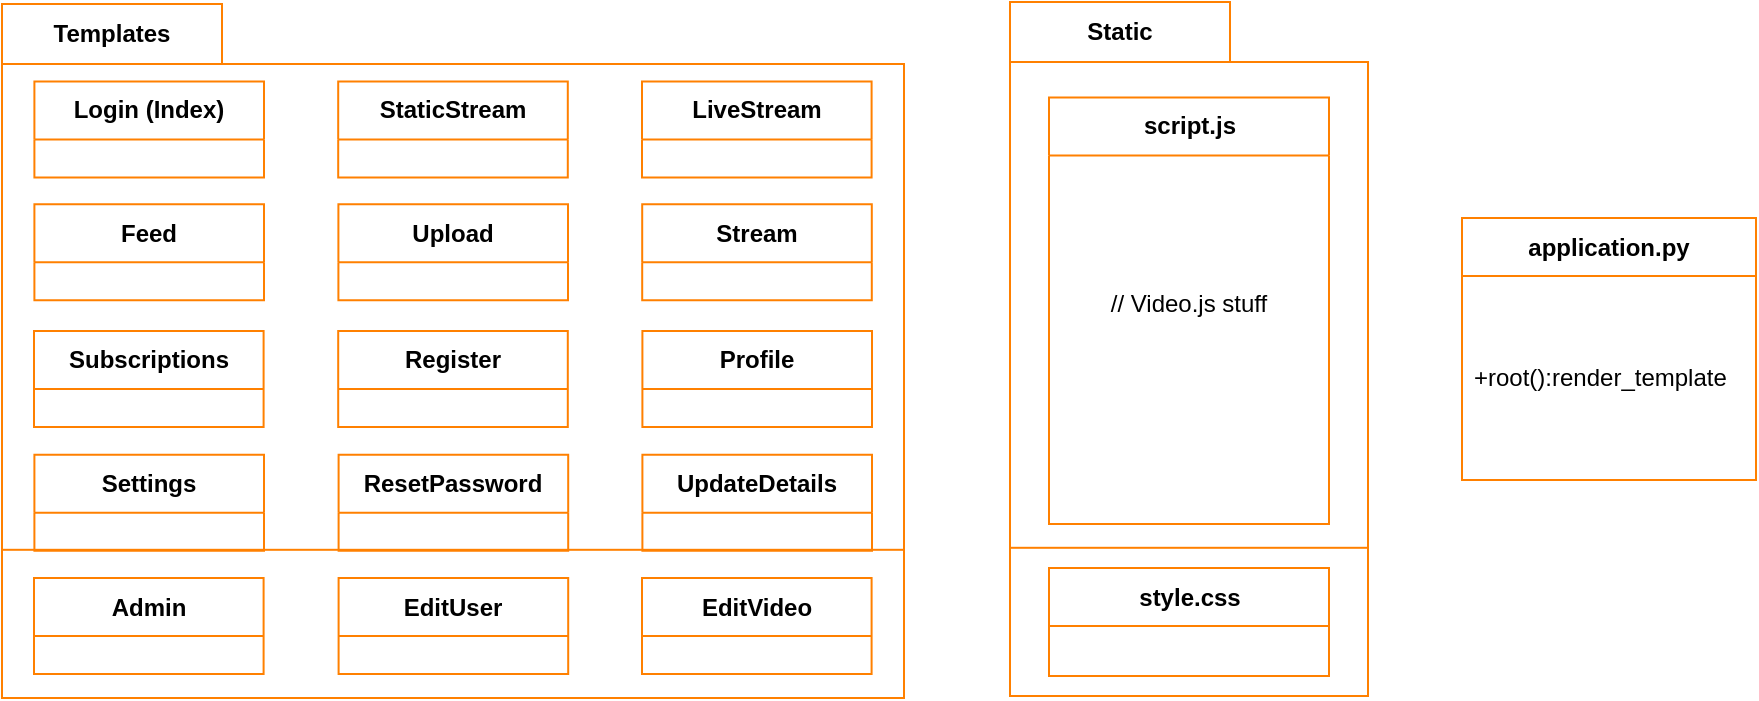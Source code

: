 <mxfile version="24.7.16">
  <diagram name="Page-1" id="DERIRQ6HwPs8k5mACWTO">
    <mxGraphModel dx="1034" dy="1107" grid="0" gridSize="10" guides="1" tooltips="1" connect="1" arrows="1" fold="1" page="0" pageScale="1" pageWidth="850" pageHeight="1100" math="0" shadow="0">
      <root>
        <mxCell id="0" />
        <mxCell id="1" parent="0" />
        <mxCell id="czp1n6SBM71Q5TVRjh1F-33" value="&lt;div&gt;application.py&lt;/div&gt;" style="swimlane;fontStyle=1;align=center;verticalAlign=middle;childLayout=stackLayout;horizontal=1;startSize=29;horizontalStack=0;resizeParent=1;resizeParentMax=0;resizeLast=0;collapsible=0;marginBottom=0;html=1;whiteSpace=wrap;strokeColor=#FF8000;" parent="1" vertex="1">
          <mxGeometry x="504" y="50" width="147" height="131" as="geometry" />
        </mxCell>
        <mxCell id="czp1n6SBM71Q5TVRjh1F-35" value="+root():render_template" style="text;html=1;strokeColor=#FF8000;fillColor=none;align=left;verticalAlign=middle;spacingLeft=4;spacingRight=4;overflow=hidden;rotatable=0;points=[[0,0.5],[1,0.5]];portConstraint=eastwest;whiteSpace=wrap;" parent="czp1n6SBM71Q5TVRjh1F-33" vertex="1">
          <mxGeometry y="29" width="147" height="102" as="geometry" />
        </mxCell>
        <mxCell id="czp1n6SBM71Q5TVRjh1F-36" value="Static" style="shape=folder;fontStyle=1;tabWidth=110;tabHeight=30;tabPosition=left;html=1;boundedLbl=1;labelInHeader=1;container=1;collapsible=0;whiteSpace=wrap;strokeColor=#FF8000;" parent="1" vertex="1">
          <mxGeometry x="278" y="-58" width="179" height="347" as="geometry" />
        </mxCell>
        <mxCell id="czp1n6SBM71Q5TVRjh1F-37" value="// Video.js stuff" style="html=1;strokeColor=#FF8000;resizeWidth=1;resizeHeight=1;fillColor=none;part=1;connectable=0;allowArrows=0;deletable=0;whiteSpace=wrap;" parent="czp1n6SBM71Q5TVRjh1F-36" vertex="1">
          <mxGeometry width="179.0" height="242.9" relative="1" as="geometry">
            <mxPoint y="30" as="offset" />
          </mxGeometry>
        </mxCell>
        <mxCell id="czp1n6SBM71Q5TVRjh1F-44" value="script.js" style="swimlane;fontStyle=1;align=center;verticalAlign=middle;childLayout=stackLayout;horizontal=1;startSize=29;horizontalStack=0;resizeParent=1;resizeParentMax=0;resizeLast=0;collapsible=0;marginBottom=0;html=1;whiteSpace=wrap;strokeColor=#FF8000;" parent="czp1n6SBM71Q5TVRjh1F-36" vertex="1">
          <mxGeometry x="19.5" y="47.74" width="140" height="213.26" as="geometry" />
        </mxCell>
        <mxCell id="czp1n6SBM71Q5TVRjh1F-40" value="style.css" style="swimlane;fontStyle=1;align=center;verticalAlign=middle;childLayout=stackLayout;horizontal=1;startSize=29;horizontalStack=0;resizeParent=1;resizeParentMax=0;resizeLast=0;collapsible=0;marginBottom=0;html=1;whiteSpace=wrap;strokeColor=#FF8000;" parent="czp1n6SBM71Q5TVRjh1F-36" vertex="1">
          <mxGeometry x="19.5" y="283" width="140" height="54" as="geometry" />
        </mxCell>
        <mxCell id="czp1n6SBM71Q5TVRjh1F-4" value="Templates" style="shape=folder;fontStyle=1;tabWidth=110;tabHeight=30;tabPosition=left;html=1;boundedLbl=1;labelInHeader=1;container=1;collapsible=0;whiteSpace=wrap;strokeColor=#FF8000;" parent="1" vertex="1">
          <mxGeometry x="-226" y="-57" width="451" height="347" as="geometry" />
        </mxCell>
        <mxCell id="czp1n6SBM71Q5TVRjh1F-5" value="" style="html=1;strokeColor=#FF8000;resizeWidth=1;resizeHeight=1;fillColor=none;part=1;connectable=0;allowArrows=0;deletable=0;whiteSpace=wrap;" parent="czp1n6SBM71Q5TVRjh1F-4" vertex="1">
          <mxGeometry width="451" height="242.9" relative="1" as="geometry">
            <mxPoint y="30" as="offset" />
          </mxGeometry>
        </mxCell>
        <mxCell id="czp1n6SBM71Q5TVRjh1F-6" value="&lt;div&gt;StaticStream&lt;/div&gt;" style="swimlane;fontStyle=1;align=center;verticalAlign=middle;childLayout=stackLayout;horizontal=1;startSize=29;horizontalStack=0;resizeParent=1;resizeParentMax=0;resizeLast=0;collapsible=0;marginBottom=0;html=1;whiteSpace=wrap;strokeColor=#FF8000;" parent="czp1n6SBM71Q5TVRjh1F-4" vertex="1">
          <mxGeometry x="168.1" y="38.7" width="114.8" height="48.046" as="geometry" />
        </mxCell>
        <mxCell id="czp1n6SBM71Q5TVRjh1F-7" value="LiveStream" style="swimlane;fontStyle=1;align=center;verticalAlign=middle;childLayout=stackLayout;horizontal=1;startSize=29;horizontalStack=0;resizeParent=1;resizeParentMax=0;resizeLast=0;collapsible=0;marginBottom=0;html=1;whiteSpace=wrap;strokeColor=#FF8000;" parent="czp1n6SBM71Q5TVRjh1F-4" vertex="1">
          <mxGeometry x="320" y="38.7" width="114.8" height="48.046" as="geometry" />
        </mxCell>
        <mxCell id="czp1n6SBM71Q5TVRjh1F-10" value="Upload" style="swimlane;fontStyle=1;align=center;verticalAlign=middle;childLayout=stackLayout;horizontal=1;startSize=29;horizontalStack=0;resizeParent=1;resizeParentMax=0;resizeLast=0;collapsible=0;marginBottom=0;html=1;whiteSpace=wrap;strokeColor=#FF8000;" parent="czp1n6SBM71Q5TVRjh1F-4" vertex="1">
          <mxGeometry x="168.2" y="100.1" width="114.8" height="48.046" as="geometry" />
        </mxCell>
        <mxCell id="czp1n6SBM71Q5TVRjh1F-11" value="Stream" style="swimlane;fontStyle=1;align=center;verticalAlign=middle;childLayout=stackLayout;horizontal=1;startSize=29;horizontalStack=0;resizeParent=1;resizeParentMax=0;resizeLast=0;collapsible=0;marginBottom=0;html=1;whiteSpace=wrap;strokeColor=#FF8000;" parent="czp1n6SBM71Q5TVRjh1F-4" vertex="1">
          <mxGeometry x="320.1" y="100.1" width="114.8" height="48.046" as="geometry" />
        </mxCell>
        <mxCell id="czp1n6SBM71Q5TVRjh1F-12" value="Subscriptions" style="swimlane;fontStyle=1;align=center;verticalAlign=middle;childLayout=stackLayout;horizontal=1;startSize=29;horizontalStack=0;resizeParent=1;resizeParentMax=0;resizeLast=0;collapsible=0;marginBottom=0;html=1;whiteSpace=wrap;strokeColor=#FF8000;" parent="czp1n6SBM71Q5TVRjh1F-4" vertex="1">
          <mxGeometry x="16" y="163.5" width="114.8" height="48.046" as="geometry" />
        </mxCell>
        <mxCell id="czp1n6SBM71Q5TVRjh1F-13" value="Register" style="swimlane;fontStyle=1;align=center;verticalAlign=middle;childLayout=stackLayout;horizontal=1;startSize=29;horizontalStack=0;resizeParent=1;resizeParentMax=0;resizeLast=0;collapsible=0;marginBottom=0;html=1;whiteSpace=wrap;strokeColor=#FF8000;" parent="czp1n6SBM71Q5TVRjh1F-4" vertex="1">
          <mxGeometry x="168.1" y="163.5" width="114.8" height="48.046" as="geometry" />
        </mxCell>
        <mxCell id="czp1n6SBM71Q5TVRjh1F-14" value="Login (Index)" style="swimlane;fontStyle=1;align=center;verticalAlign=middle;childLayout=stackLayout;horizontal=1;startSize=29;horizontalStack=0;resizeParent=1;resizeParentMax=0;resizeLast=0;collapsible=0;marginBottom=0;html=1;whiteSpace=wrap;strokeColor=#FF8000;" parent="czp1n6SBM71Q5TVRjh1F-4" vertex="1">
          <mxGeometry x="16.2" y="38.7" width="114.8" height="48.046" as="geometry" />
        </mxCell>
        <mxCell id="czp1n6SBM71Q5TVRjh1F-15" value="Settings" style="swimlane;fontStyle=1;align=center;verticalAlign=middle;childLayout=stackLayout;horizontal=1;startSize=29;horizontalStack=0;resizeParent=1;resizeParentMax=0;resizeLast=0;collapsible=0;marginBottom=0;html=1;whiteSpace=wrap;strokeColor=#FF8000;" parent="czp1n6SBM71Q5TVRjh1F-4" vertex="1">
          <mxGeometry x="16.2" y="225.341" width="114.8" height="48.046" as="geometry" />
        </mxCell>
        <mxCell id="czp1n6SBM71Q5TVRjh1F-16" value="ResetPassword" style="swimlane;fontStyle=1;align=center;verticalAlign=middle;childLayout=stackLayout;horizontal=1;startSize=29;horizontalStack=0;resizeParent=1;resizeParentMax=0;resizeLast=0;collapsible=0;marginBottom=0;html=1;whiteSpace=wrap;strokeColor=#FF8000;" parent="czp1n6SBM71Q5TVRjh1F-4" vertex="1">
          <mxGeometry x="168.3" y="225.341" width="114.8" height="48.046" as="geometry" />
        </mxCell>
        <mxCell id="czp1n6SBM71Q5TVRjh1F-17" value="UpdateDetails" style="swimlane;fontStyle=1;align=center;verticalAlign=middle;childLayout=stackLayout;horizontal=1;startSize=29;horizontalStack=0;resizeParent=1;resizeParentMax=0;resizeLast=0;collapsible=0;marginBottom=0;html=1;whiteSpace=wrap;strokeColor=#FF8000;" parent="czp1n6SBM71Q5TVRjh1F-4" vertex="1">
          <mxGeometry x="320.2" y="225.341" width="114.8" height="48.046" as="geometry" />
        </mxCell>
        <mxCell id="czp1n6SBM71Q5TVRjh1F-9" value="Profile" style="swimlane;fontStyle=1;align=center;verticalAlign=middle;childLayout=stackLayout;horizontal=1;startSize=29;horizontalStack=0;resizeParent=1;resizeParentMax=0;resizeLast=0;collapsible=0;marginBottom=0;html=1;whiteSpace=wrap;strokeColor=#FF8000;" parent="czp1n6SBM71Q5TVRjh1F-4" vertex="1">
          <mxGeometry x="320.2" y="163.5" width="114.8" height="48.046" as="geometry" />
        </mxCell>
        <mxCell id="czp1n6SBM71Q5TVRjh1F-18" value="Admin" style="swimlane;fontStyle=1;align=center;verticalAlign=middle;childLayout=stackLayout;horizontal=1;startSize=29;horizontalStack=0;resizeParent=1;resizeParentMax=0;resizeLast=0;collapsible=0;marginBottom=0;html=1;whiteSpace=wrap;strokeColor=#FF8000;" parent="czp1n6SBM71Q5TVRjh1F-4" vertex="1">
          <mxGeometry x="16.0" y="287.001" width="114.8" height="48.046" as="geometry" />
        </mxCell>
        <mxCell id="czp1n6SBM71Q5TVRjh1F-1" value="Feed" style="swimlane;fontStyle=1;align=center;verticalAlign=middle;childLayout=stackLayout;horizontal=1;startSize=29;horizontalStack=0;resizeParent=1;resizeParentMax=0;resizeLast=0;collapsible=0;marginBottom=0;html=1;whiteSpace=wrap;strokeColor=#FF8000;" parent="czp1n6SBM71Q5TVRjh1F-4" vertex="1">
          <mxGeometry x="16.2" y="100.1" width="114.8" height="48.046" as="geometry" />
        </mxCell>
        <mxCell id="czp1n6SBM71Q5TVRjh1F-47" value="EditUser" style="swimlane;fontStyle=1;align=center;verticalAlign=middle;childLayout=stackLayout;horizontal=1;startSize=29;horizontalStack=0;resizeParent=1;resizeParentMax=0;resizeLast=0;collapsible=0;marginBottom=0;html=1;whiteSpace=wrap;strokeColor=#FF8000;" parent="czp1n6SBM71Q5TVRjh1F-4" vertex="1">
          <mxGeometry x="168.3" y="287.001" width="114.8" height="48.046" as="geometry" />
        </mxCell>
        <mxCell id="czp1n6SBM71Q5TVRjh1F-48" value="EditVideo" style="swimlane;fontStyle=1;align=center;verticalAlign=middle;childLayout=stackLayout;horizontal=1;startSize=29;horizontalStack=0;resizeParent=1;resizeParentMax=0;resizeLast=0;collapsible=0;marginBottom=0;html=1;whiteSpace=wrap;strokeColor=#FF8000;" parent="czp1n6SBM71Q5TVRjh1F-4" vertex="1">
          <mxGeometry x="320" y="287.001" width="114.8" height="48.046" as="geometry" />
        </mxCell>
      </root>
    </mxGraphModel>
  </diagram>
</mxfile>
